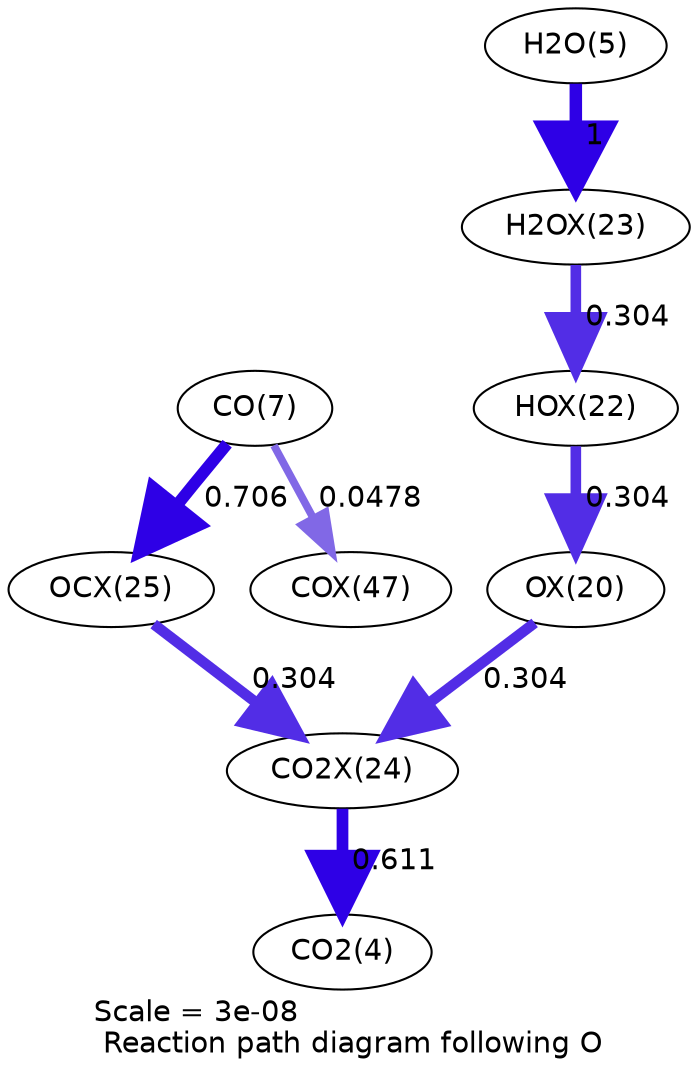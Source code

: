 digraph reaction_paths {
center=1;
s44 -> s42[fontname="Helvetica", penwidth=5.1, arrowsize=2.55, color="0.7, 0.804, 0.9"
, label=" 0.304"];
s42 -> s46[fontname="Helvetica", penwidth=5.1, arrowsize=2.55, color="0.7, 0.804, 0.9"
, label=" 0.304"];
s45 -> s44[fontname="Helvetica", penwidth=5.1, arrowsize=2.55, color="0.7, 0.804, 0.9"
, label=" 0.304"];
s7 -> s45[fontname="Helvetica", penwidth=6, arrowsize=3, color="0.7, 1.5, 0.9"
, label=" 1"];
s9 -> s47[fontname="Helvetica", penwidth=5.74, arrowsize=2.87, color="0.7, 1.21, 0.9"
, label=" 0.706"];
s9 -> s53[fontname="Helvetica", penwidth=3.7, arrowsize=1.85, color="0.7, 0.548, 0.9"
, label=" 0.0478"];
s47 -> s46[fontname="Helvetica", penwidth=5.1, arrowsize=2.55, color="0.7, 0.804, 0.9"
, label=" 0.304"];
s46 -> s6[fontname="Helvetica", penwidth=5.63, arrowsize=2.81, color="0.7, 1.11, 0.9"
, label=" 0.611"];
s6 [ fontname="Helvetica", label="CO2(4)"];
s7 [ fontname="Helvetica", label="H2O(5)"];
s9 [ fontname="Helvetica", label="CO(7)"];
s42 [ fontname="Helvetica", label="OX(20)"];
s44 [ fontname="Helvetica", label="HOX(22)"];
s45 [ fontname="Helvetica", label="H2OX(23)"];
s46 [ fontname="Helvetica", label="CO2X(24)"];
s47 [ fontname="Helvetica", label="OCX(25)"];
s53 [ fontname="Helvetica", label="COX(47)"];
 label = "Scale = 3e-08\l Reaction path diagram following O";
 fontname = "Helvetica";
}

